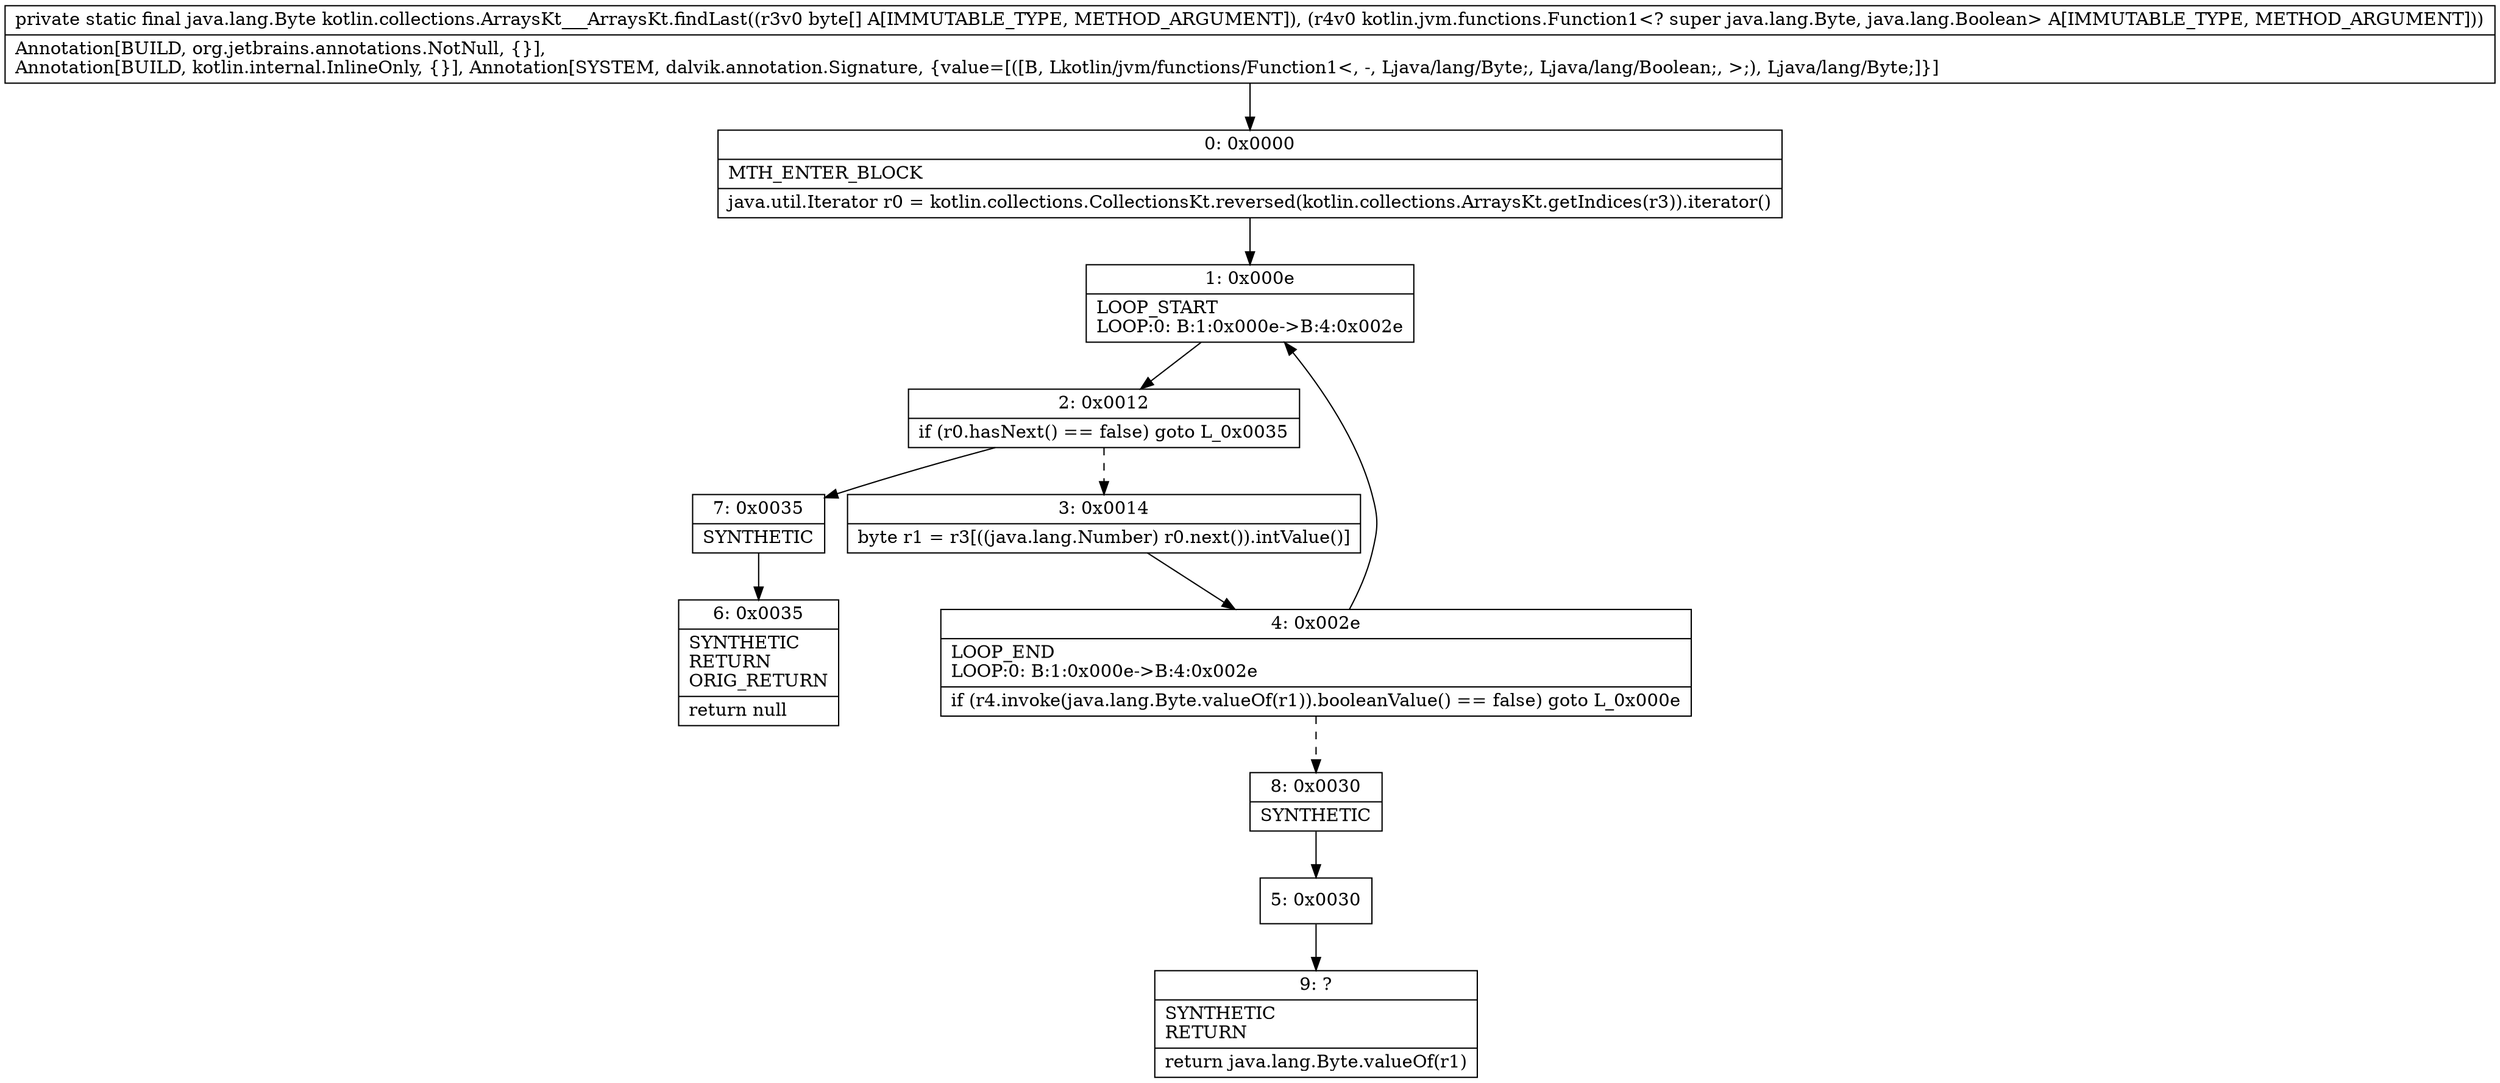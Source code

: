 digraph "CFG forkotlin.collections.ArraysKt___ArraysKt.findLast([BLkotlin\/jvm\/functions\/Function1;)Ljava\/lang\/Byte;" {
Node_0 [shape=record,label="{0\:\ 0x0000|MTH_ENTER_BLOCK\l|java.util.Iterator r0 = kotlin.collections.CollectionsKt.reversed(kotlin.collections.ArraysKt.getIndices(r3)).iterator()\l}"];
Node_1 [shape=record,label="{1\:\ 0x000e|LOOP_START\lLOOP:0: B:1:0x000e\-\>B:4:0x002e\l}"];
Node_2 [shape=record,label="{2\:\ 0x0012|if (r0.hasNext() == false) goto L_0x0035\l}"];
Node_3 [shape=record,label="{3\:\ 0x0014|byte r1 = r3[((java.lang.Number) r0.next()).intValue()]\l}"];
Node_4 [shape=record,label="{4\:\ 0x002e|LOOP_END\lLOOP:0: B:1:0x000e\-\>B:4:0x002e\l|if (r4.invoke(java.lang.Byte.valueOf(r1)).booleanValue() == false) goto L_0x000e\l}"];
Node_5 [shape=record,label="{5\:\ 0x0030}"];
Node_6 [shape=record,label="{6\:\ 0x0035|SYNTHETIC\lRETURN\lORIG_RETURN\l|return null\l}"];
Node_7 [shape=record,label="{7\:\ 0x0035|SYNTHETIC\l}"];
Node_8 [shape=record,label="{8\:\ 0x0030|SYNTHETIC\l}"];
Node_9 [shape=record,label="{9\:\ ?|SYNTHETIC\lRETURN\l|return java.lang.Byte.valueOf(r1)\l}"];
MethodNode[shape=record,label="{private static final java.lang.Byte kotlin.collections.ArraysKt___ArraysKt.findLast((r3v0 byte[] A[IMMUTABLE_TYPE, METHOD_ARGUMENT]), (r4v0 kotlin.jvm.functions.Function1\<? super java.lang.Byte, java.lang.Boolean\> A[IMMUTABLE_TYPE, METHOD_ARGUMENT]))  | Annotation[BUILD, org.jetbrains.annotations.NotNull, \{\}], \lAnnotation[BUILD, kotlin.internal.InlineOnly, \{\}], Annotation[SYSTEM, dalvik.annotation.Signature, \{value=[([B, Lkotlin\/jvm\/functions\/Function1\<, \-, Ljava\/lang\/Byte;, Ljava\/lang\/Boolean;, \>;), Ljava\/lang\/Byte;]\}]\l}"];
MethodNode -> Node_0;
Node_0 -> Node_1;
Node_1 -> Node_2;
Node_2 -> Node_3[style=dashed];
Node_2 -> Node_7;
Node_3 -> Node_4;
Node_4 -> Node_1;
Node_4 -> Node_8[style=dashed];
Node_5 -> Node_9;
Node_7 -> Node_6;
Node_8 -> Node_5;
}

